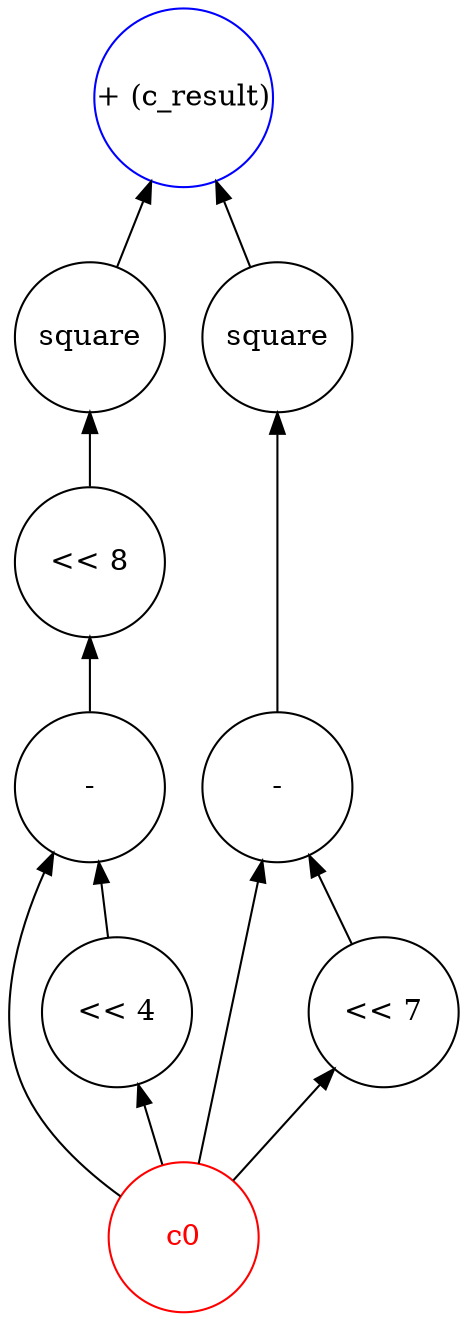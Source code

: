 digraph "roberts_cross" {
node [shape=circle width=1 margin=0]
edge [dir=back]
1 [label="c0" style=solid color=red fontcolor=red]
10 [label="<< 4" style=solid color=black fontcolor=black]
10 -> 1
11 [label="-" style=solid color=black fontcolor=black]
11 -> 1
11 -> 10
12 [label="<< 8" style=solid color=black fontcolor=black]
12 -> 11
13 [label="square" style=solid color=black fontcolor=black]
13 -> 12
6 [label="<< 7" style=solid color=black fontcolor=black]
6 -> 1
7 [label="-" style=solid color=black fontcolor=black]
7 -> 1
7 -> 6
14 [label="square" style=solid color=black fontcolor=black]
14 -> 7
9 [label="+ (c_result)" style=solid color=blue fontcolor=black]
9 -> 13
9 -> 14
}
